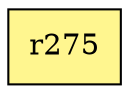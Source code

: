 digraph G {
rankdir=BT;ranksep="2.0";
"r275" [shape=record,fillcolor=khaki1,style=filled,label="{r275}"];
}